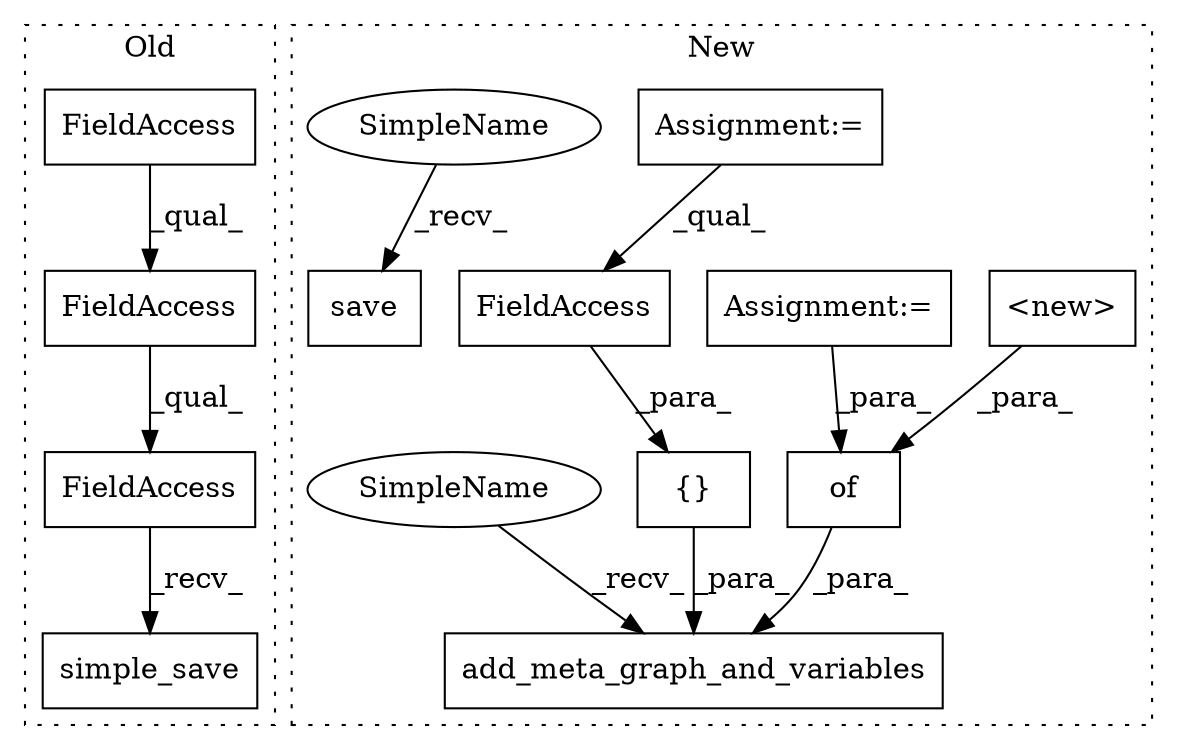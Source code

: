 digraph G {
subgraph cluster0 {
1 [label="simple_save" a="32" s="2492,2586" l="12,1" shape="box"];
3 [label="FieldAccess" a="22" s="2436" l="55" shape="box"];
4 [label="FieldAccess" a="22" s="2436" l="49" shape="box"];
5 [label="FieldAccess" a="22" s="2436" l="37" shape="box"];
label = "Old";
style="dotted";
}
subgraph cluster1 {
2 [label="<new>" a="14" s="3147" l="59" shape="box"];
6 [label="add_meta_graph_and_variables" a="32" s="3073,3217" l="29,1" shape="box"];
7 [label="{}" a="4" s="3116,3138" l="1,1" shape="box"];
8 [label="FieldAccess" a="22" s="3117" l="21" shape="box"];
9 [label="of" a="32" s="3144,3216" l="3,1" shape="box"];
10 [label="save" a="32" s="3234" l="6" shape="box"];
11 [label="Assignment:=" a="7" s="2907" l="1" shape="box"];
12 [label="Assignment:=" a="7" s="2717" l="13" shape="box"];
13 [label="SimpleName" a="42" s="3065" l="7" shape="ellipse"];
14 [label="SimpleName" a="42" s="3226" l="7" shape="ellipse"];
label = "New";
style="dotted";
}
2 -> 9 [label="_para_"];
3 -> 1 [label="_recv_"];
4 -> 3 [label="_qual_"];
5 -> 4 [label="_qual_"];
7 -> 6 [label="_para_"];
8 -> 7 [label="_para_"];
9 -> 6 [label="_para_"];
11 -> 9 [label="_para_"];
12 -> 8 [label="_qual_"];
13 -> 6 [label="_recv_"];
14 -> 10 [label="_recv_"];
}